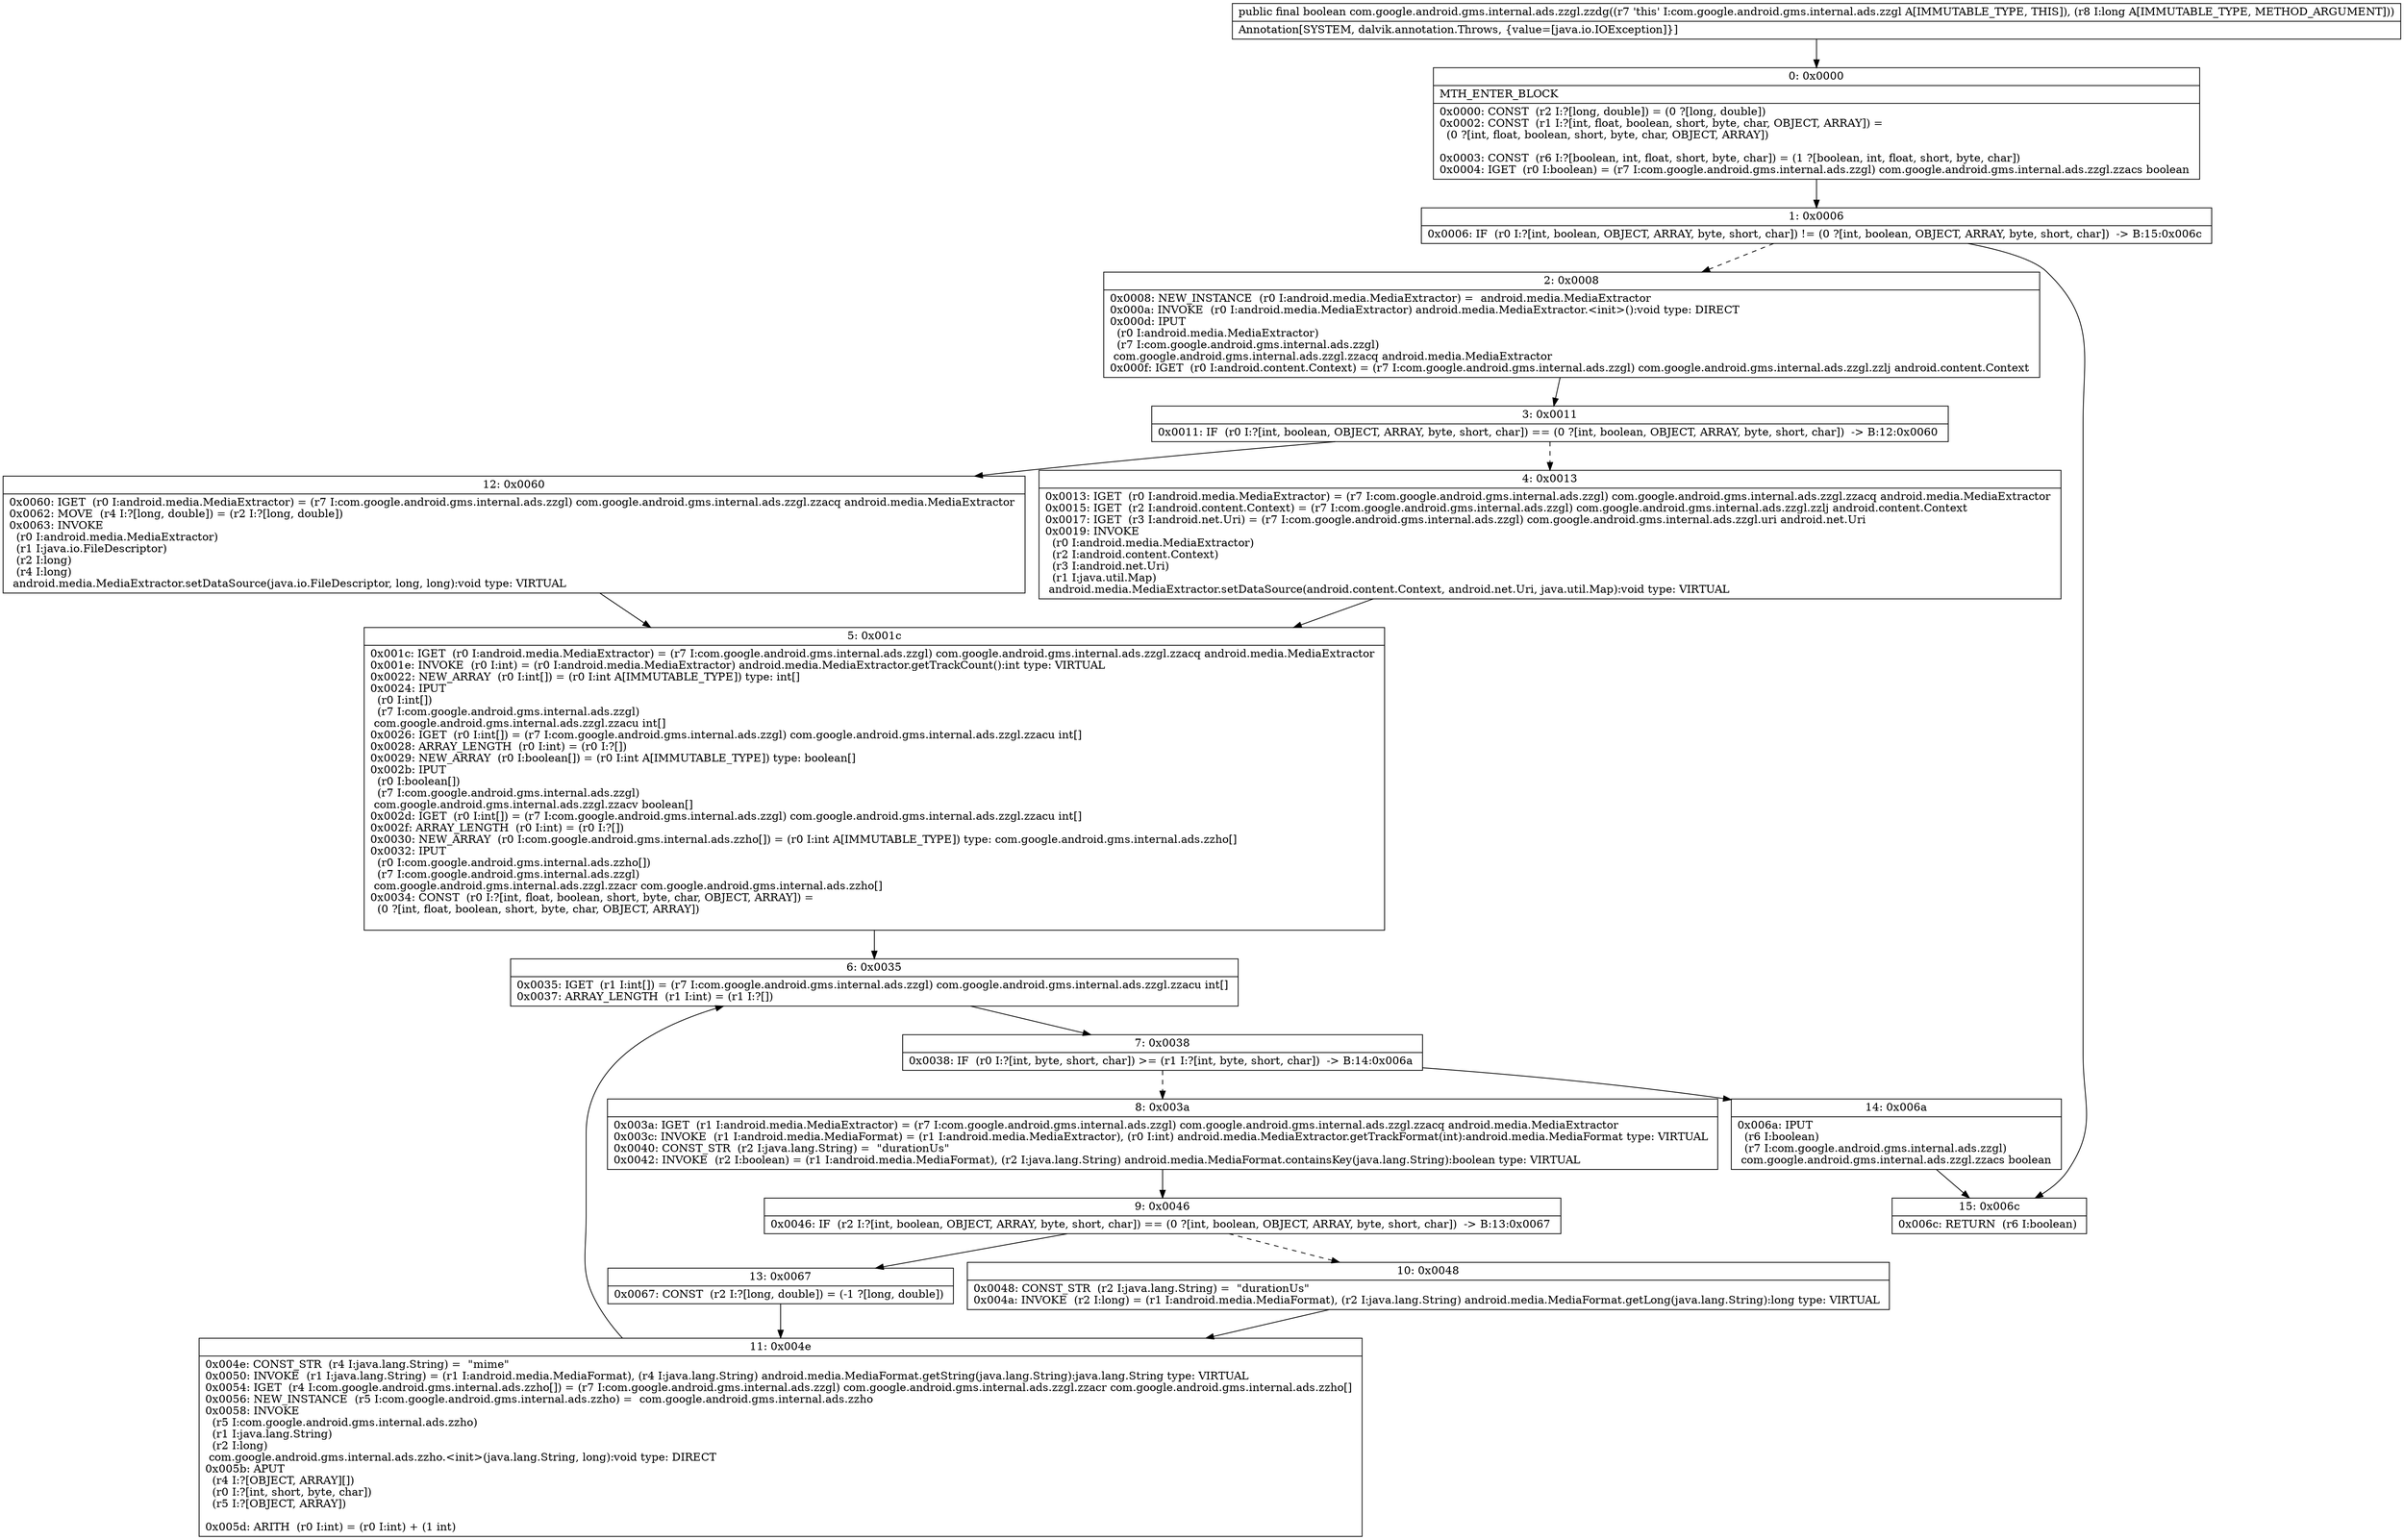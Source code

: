 digraph "CFG forcom.google.android.gms.internal.ads.zzgl.zzdg(J)Z" {
Node_0 [shape=record,label="{0\:\ 0x0000|MTH_ENTER_BLOCK\l|0x0000: CONST  (r2 I:?[long, double]) = (0 ?[long, double]) \l0x0002: CONST  (r1 I:?[int, float, boolean, short, byte, char, OBJECT, ARRAY]) = \l  (0 ?[int, float, boolean, short, byte, char, OBJECT, ARRAY])\l \l0x0003: CONST  (r6 I:?[boolean, int, float, short, byte, char]) = (1 ?[boolean, int, float, short, byte, char]) \l0x0004: IGET  (r0 I:boolean) = (r7 I:com.google.android.gms.internal.ads.zzgl) com.google.android.gms.internal.ads.zzgl.zzacs boolean \l}"];
Node_1 [shape=record,label="{1\:\ 0x0006|0x0006: IF  (r0 I:?[int, boolean, OBJECT, ARRAY, byte, short, char]) != (0 ?[int, boolean, OBJECT, ARRAY, byte, short, char])  \-\> B:15:0x006c \l}"];
Node_2 [shape=record,label="{2\:\ 0x0008|0x0008: NEW_INSTANCE  (r0 I:android.media.MediaExtractor) =  android.media.MediaExtractor \l0x000a: INVOKE  (r0 I:android.media.MediaExtractor) android.media.MediaExtractor.\<init\>():void type: DIRECT \l0x000d: IPUT  \l  (r0 I:android.media.MediaExtractor)\l  (r7 I:com.google.android.gms.internal.ads.zzgl)\l com.google.android.gms.internal.ads.zzgl.zzacq android.media.MediaExtractor \l0x000f: IGET  (r0 I:android.content.Context) = (r7 I:com.google.android.gms.internal.ads.zzgl) com.google.android.gms.internal.ads.zzgl.zzlj android.content.Context \l}"];
Node_3 [shape=record,label="{3\:\ 0x0011|0x0011: IF  (r0 I:?[int, boolean, OBJECT, ARRAY, byte, short, char]) == (0 ?[int, boolean, OBJECT, ARRAY, byte, short, char])  \-\> B:12:0x0060 \l}"];
Node_4 [shape=record,label="{4\:\ 0x0013|0x0013: IGET  (r0 I:android.media.MediaExtractor) = (r7 I:com.google.android.gms.internal.ads.zzgl) com.google.android.gms.internal.ads.zzgl.zzacq android.media.MediaExtractor \l0x0015: IGET  (r2 I:android.content.Context) = (r7 I:com.google.android.gms.internal.ads.zzgl) com.google.android.gms.internal.ads.zzgl.zzlj android.content.Context \l0x0017: IGET  (r3 I:android.net.Uri) = (r7 I:com.google.android.gms.internal.ads.zzgl) com.google.android.gms.internal.ads.zzgl.uri android.net.Uri \l0x0019: INVOKE  \l  (r0 I:android.media.MediaExtractor)\l  (r2 I:android.content.Context)\l  (r3 I:android.net.Uri)\l  (r1 I:java.util.Map)\l android.media.MediaExtractor.setDataSource(android.content.Context, android.net.Uri, java.util.Map):void type: VIRTUAL \l}"];
Node_5 [shape=record,label="{5\:\ 0x001c|0x001c: IGET  (r0 I:android.media.MediaExtractor) = (r7 I:com.google.android.gms.internal.ads.zzgl) com.google.android.gms.internal.ads.zzgl.zzacq android.media.MediaExtractor \l0x001e: INVOKE  (r0 I:int) = (r0 I:android.media.MediaExtractor) android.media.MediaExtractor.getTrackCount():int type: VIRTUAL \l0x0022: NEW_ARRAY  (r0 I:int[]) = (r0 I:int A[IMMUTABLE_TYPE]) type: int[] \l0x0024: IPUT  \l  (r0 I:int[])\l  (r7 I:com.google.android.gms.internal.ads.zzgl)\l com.google.android.gms.internal.ads.zzgl.zzacu int[] \l0x0026: IGET  (r0 I:int[]) = (r7 I:com.google.android.gms.internal.ads.zzgl) com.google.android.gms.internal.ads.zzgl.zzacu int[] \l0x0028: ARRAY_LENGTH  (r0 I:int) = (r0 I:?[]) \l0x0029: NEW_ARRAY  (r0 I:boolean[]) = (r0 I:int A[IMMUTABLE_TYPE]) type: boolean[] \l0x002b: IPUT  \l  (r0 I:boolean[])\l  (r7 I:com.google.android.gms.internal.ads.zzgl)\l com.google.android.gms.internal.ads.zzgl.zzacv boolean[] \l0x002d: IGET  (r0 I:int[]) = (r7 I:com.google.android.gms.internal.ads.zzgl) com.google.android.gms.internal.ads.zzgl.zzacu int[] \l0x002f: ARRAY_LENGTH  (r0 I:int) = (r0 I:?[]) \l0x0030: NEW_ARRAY  (r0 I:com.google.android.gms.internal.ads.zzho[]) = (r0 I:int A[IMMUTABLE_TYPE]) type: com.google.android.gms.internal.ads.zzho[] \l0x0032: IPUT  \l  (r0 I:com.google.android.gms.internal.ads.zzho[])\l  (r7 I:com.google.android.gms.internal.ads.zzgl)\l com.google.android.gms.internal.ads.zzgl.zzacr com.google.android.gms.internal.ads.zzho[] \l0x0034: CONST  (r0 I:?[int, float, boolean, short, byte, char, OBJECT, ARRAY]) = \l  (0 ?[int, float, boolean, short, byte, char, OBJECT, ARRAY])\l \l}"];
Node_6 [shape=record,label="{6\:\ 0x0035|0x0035: IGET  (r1 I:int[]) = (r7 I:com.google.android.gms.internal.ads.zzgl) com.google.android.gms.internal.ads.zzgl.zzacu int[] \l0x0037: ARRAY_LENGTH  (r1 I:int) = (r1 I:?[]) \l}"];
Node_7 [shape=record,label="{7\:\ 0x0038|0x0038: IF  (r0 I:?[int, byte, short, char]) \>= (r1 I:?[int, byte, short, char])  \-\> B:14:0x006a \l}"];
Node_8 [shape=record,label="{8\:\ 0x003a|0x003a: IGET  (r1 I:android.media.MediaExtractor) = (r7 I:com.google.android.gms.internal.ads.zzgl) com.google.android.gms.internal.ads.zzgl.zzacq android.media.MediaExtractor \l0x003c: INVOKE  (r1 I:android.media.MediaFormat) = (r1 I:android.media.MediaExtractor), (r0 I:int) android.media.MediaExtractor.getTrackFormat(int):android.media.MediaFormat type: VIRTUAL \l0x0040: CONST_STR  (r2 I:java.lang.String) =  \"durationUs\" \l0x0042: INVOKE  (r2 I:boolean) = (r1 I:android.media.MediaFormat), (r2 I:java.lang.String) android.media.MediaFormat.containsKey(java.lang.String):boolean type: VIRTUAL \l}"];
Node_9 [shape=record,label="{9\:\ 0x0046|0x0046: IF  (r2 I:?[int, boolean, OBJECT, ARRAY, byte, short, char]) == (0 ?[int, boolean, OBJECT, ARRAY, byte, short, char])  \-\> B:13:0x0067 \l}"];
Node_10 [shape=record,label="{10\:\ 0x0048|0x0048: CONST_STR  (r2 I:java.lang.String) =  \"durationUs\" \l0x004a: INVOKE  (r2 I:long) = (r1 I:android.media.MediaFormat), (r2 I:java.lang.String) android.media.MediaFormat.getLong(java.lang.String):long type: VIRTUAL \l}"];
Node_11 [shape=record,label="{11\:\ 0x004e|0x004e: CONST_STR  (r4 I:java.lang.String) =  \"mime\" \l0x0050: INVOKE  (r1 I:java.lang.String) = (r1 I:android.media.MediaFormat), (r4 I:java.lang.String) android.media.MediaFormat.getString(java.lang.String):java.lang.String type: VIRTUAL \l0x0054: IGET  (r4 I:com.google.android.gms.internal.ads.zzho[]) = (r7 I:com.google.android.gms.internal.ads.zzgl) com.google.android.gms.internal.ads.zzgl.zzacr com.google.android.gms.internal.ads.zzho[] \l0x0056: NEW_INSTANCE  (r5 I:com.google.android.gms.internal.ads.zzho) =  com.google.android.gms.internal.ads.zzho \l0x0058: INVOKE  \l  (r5 I:com.google.android.gms.internal.ads.zzho)\l  (r1 I:java.lang.String)\l  (r2 I:long)\l com.google.android.gms.internal.ads.zzho.\<init\>(java.lang.String, long):void type: DIRECT \l0x005b: APUT  \l  (r4 I:?[OBJECT, ARRAY][])\l  (r0 I:?[int, short, byte, char])\l  (r5 I:?[OBJECT, ARRAY])\l \l0x005d: ARITH  (r0 I:int) = (r0 I:int) + (1 int) \l}"];
Node_12 [shape=record,label="{12\:\ 0x0060|0x0060: IGET  (r0 I:android.media.MediaExtractor) = (r7 I:com.google.android.gms.internal.ads.zzgl) com.google.android.gms.internal.ads.zzgl.zzacq android.media.MediaExtractor \l0x0062: MOVE  (r4 I:?[long, double]) = (r2 I:?[long, double]) \l0x0063: INVOKE  \l  (r0 I:android.media.MediaExtractor)\l  (r1 I:java.io.FileDescriptor)\l  (r2 I:long)\l  (r4 I:long)\l android.media.MediaExtractor.setDataSource(java.io.FileDescriptor, long, long):void type: VIRTUAL \l}"];
Node_13 [shape=record,label="{13\:\ 0x0067|0x0067: CONST  (r2 I:?[long, double]) = (\-1 ?[long, double]) \l}"];
Node_14 [shape=record,label="{14\:\ 0x006a|0x006a: IPUT  \l  (r6 I:boolean)\l  (r7 I:com.google.android.gms.internal.ads.zzgl)\l com.google.android.gms.internal.ads.zzgl.zzacs boolean \l}"];
Node_15 [shape=record,label="{15\:\ 0x006c|0x006c: RETURN  (r6 I:boolean) \l}"];
MethodNode[shape=record,label="{public final boolean com.google.android.gms.internal.ads.zzgl.zzdg((r7 'this' I:com.google.android.gms.internal.ads.zzgl A[IMMUTABLE_TYPE, THIS]), (r8 I:long A[IMMUTABLE_TYPE, METHOD_ARGUMENT]))  | Annotation[SYSTEM, dalvik.annotation.Throws, \{value=[java.io.IOException]\}]\l}"];
MethodNode -> Node_0;
Node_0 -> Node_1;
Node_1 -> Node_2[style=dashed];
Node_1 -> Node_15;
Node_2 -> Node_3;
Node_3 -> Node_4[style=dashed];
Node_3 -> Node_12;
Node_4 -> Node_5;
Node_5 -> Node_6;
Node_6 -> Node_7;
Node_7 -> Node_8[style=dashed];
Node_7 -> Node_14;
Node_8 -> Node_9;
Node_9 -> Node_10[style=dashed];
Node_9 -> Node_13;
Node_10 -> Node_11;
Node_11 -> Node_6;
Node_12 -> Node_5;
Node_13 -> Node_11;
Node_14 -> Node_15;
}

